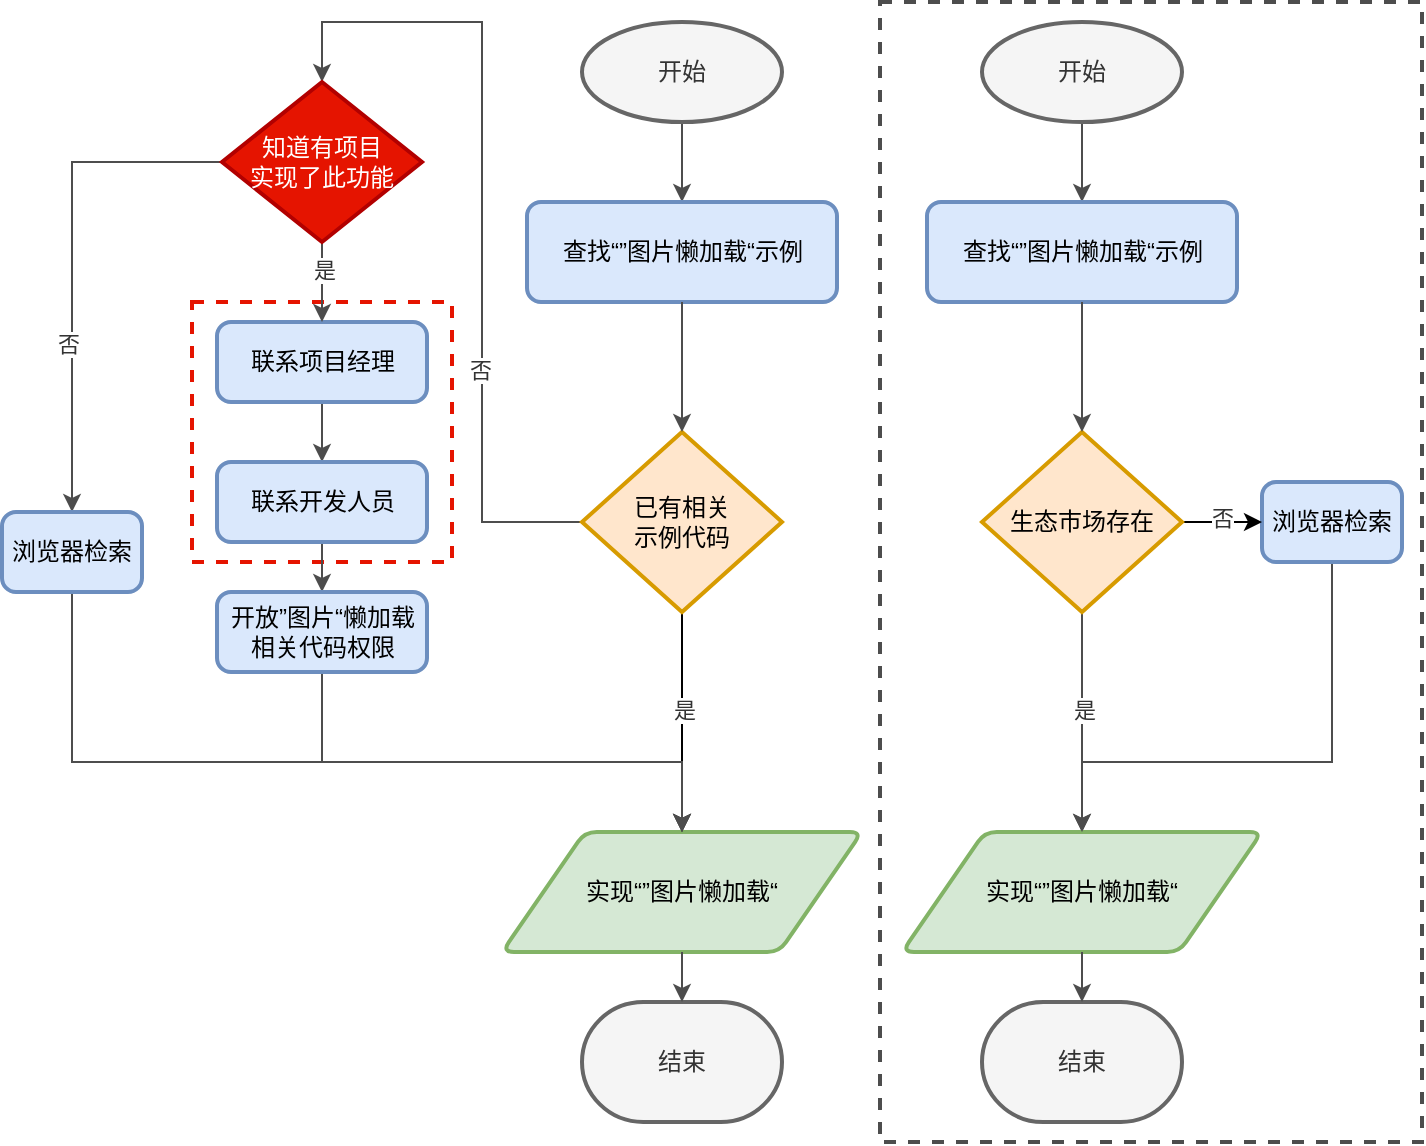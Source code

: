<mxfile version="24.0.7" type="github">
  <diagram name="第 1 页" id="DFeqoX7XoJ7h4Axd3I3a">
    <mxGraphModel dx="1434" dy="790" grid="1" gridSize="10" guides="1" tooltips="1" connect="1" arrows="1" fold="1" page="1" pageScale="1" pageWidth="827" pageHeight="1169" math="0" shadow="0">
      <root>
        <mxCell id="0" />
        <mxCell id="1" parent="0" />
        <mxCell id="LbwR-upbL5ASRbwtkVor-77" value="" style="whiteSpace=wrap;html=1;aspect=fixed;fillColor=none;fontColor=#ffffff;strokeColor=#E51400;dashed=1;strokeWidth=2;" parent="1" vertex="1">
          <mxGeometry x="125" y="260" width="130" height="130" as="geometry" />
        </mxCell>
        <mxCell id="LbwR-upbL5ASRbwtkVor-74" style="edgeStyle=orthogonalEdgeStyle;rounded=0;orthogonalLoop=1;jettySize=auto;html=1;exitX=0.5;exitY=1;exitDx=0;exitDy=0;entryX=0.5;entryY=0;entryDx=0;entryDy=0;fontColor=#333333;strokeColor=#4D4D4D;" parent="1" source="LbwR-upbL5ASRbwtkVor-4" target="LbwR-upbL5ASRbwtkVor-6" edge="1">
          <mxGeometry relative="1" as="geometry">
            <Array as="points">
              <mxPoint x="695" y="490" />
              <mxPoint x="570" y="490" />
            </Array>
          </mxGeometry>
        </mxCell>
        <mxCell id="LbwR-upbL5ASRbwtkVor-4" value="浏览器检索" style="rounded=1;whiteSpace=wrap;html=1;absoluteArcSize=1;arcSize=14;strokeWidth=2;fillColor=#dae8fc;strokeColor=#6c8ebf;" parent="1" vertex="1">
          <mxGeometry x="660" y="350" width="70" height="40" as="geometry" />
        </mxCell>
        <mxCell id="LbwR-upbL5ASRbwtkVor-6" value="实现“”图片懒加载“" style="shape=parallelogram;html=1;strokeWidth=2;perimeter=parallelogramPerimeter;whiteSpace=wrap;rounded=1;arcSize=12;size=0.23;fillColor=#d5e8d4;strokeColor=#82b366;" parent="1" vertex="1">
          <mxGeometry x="480" y="525" width="180" height="60" as="geometry" />
        </mxCell>
        <mxCell id="LbwR-upbL5ASRbwtkVor-19" value="" style="edgeStyle=orthogonalEdgeStyle;rounded=0;orthogonalLoop=1;jettySize=auto;html=1;fontColor=#333333;strokeColor=#4D4D4D;" parent="1" source="LbwR-upbL5ASRbwtkVor-7" edge="1">
          <mxGeometry relative="1" as="geometry">
            <mxPoint x="570" y="210" as="targetPoint" />
          </mxGeometry>
        </mxCell>
        <mxCell id="LbwR-upbL5ASRbwtkVor-7" value="开始" style="strokeWidth=2;html=1;shape=mxgraph.flowchart.start_1;whiteSpace=wrap;fontColor=#333333;fillColor=#f5f5f5;strokeColor=#666666;" parent="1" vertex="1">
          <mxGeometry x="520" y="120" width="100" height="50" as="geometry" />
        </mxCell>
        <mxCell id="LbwR-upbL5ASRbwtkVor-8" value="结束" style="strokeWidth=2;html=1;shape=mxgraph.flowchart.terminator;whiteSpace=wrap;fontColor=#333333;fillColor=#f5f5f5;strokeColor=#666666;" parent="1" vertex="1">
          <mxGeometry x="520" y="610" width="100" height="60" as="geometry" />
        </mxCell>
        <mxCell id="LbwR-upbL5ASRbwtkVor-13" value="" style="edgeStyle=orthogonalEdgeStyle;rounded=0;orthogonalLoop=1;jettySize=auto;html=1;fontColor=#333333;strokeColor=#4D4D4D;" parent="1" source="LbwR-upbL5ASRbwtkVor-10" target="LbwR-upbL5ASRbwtkVor-6" edge="1">
          <mxGeometry relative="1" as="geometry" />
        </mxCell>
        <mxCell id="LbwR-upbL5ASRbwtkVor-15" value="是" style="edgeLabel;html=1;align=center;verticalAlign=middle;resizable=0;points=[];fontColor=#333333;" parent="LbwR-upbL5ASRbwtkVor-13" vertex="1" connectable="0">
          <mxGeometry x="-0.111" y="1" relative="1" as="geometry">
            <mxPoint as="offset" />
          </mxGeometry>
        </mxCell>
        <mxCell id="LbwR-upbL5ASRbwtkVor-14" style="edgeStyle=orthogonalEdgeStyle;rounded=0;orthogonalLoop=1;jettySize=auto;html=1;exitX=1;exitY=0.5;exitDx=0;exitDy=0;exitPerimeter=0;entryX=0;entryY=0.5;entryDx=0;entryDy=0;fontColor=#333333;" parent="1" source="LbwR-upbL5ASRbwtkVor-10" target="LbwR-upbL5ASRbwtkVor-4" edge="1">
          <mxGeometry relative="1" as="geometry">
            <mxPoint x="670" y="345" as="targetPoint" />
          </mxGeometry>
        </mxCell>
        <mxCell id="LbwR-upbL5ASRbwtkVor-16" value="否" style="edgeLabel;html=1;align=center;verticalAlign=middle;resizable=0;points=[];fontColor=#333333;" parent="LbwR-upbL5ASRbwtkVor-14" vertex="1" connectable="0">
          <mxGeometry x="-0.006" y="1" relative="1" as="geometry">
            <mxPoint y="-1" as="offset" />
          </mxGeometry>
        </mxCell>
        <mxCell id="LbwR-upbL5ASRbwtkVor-10" value="生态市场存在" style="strokeWidth=2;html=1;shape=mxgraph.flowchart.decision;whiteSpace=wrap;fillColor=#ffe6cc;strokeColor=#d79b00;" parent="1" vertex="1">
          <mxGeometry x="520" y="325" width="100" height="90" as="geometry" />
        </mxCell>
        <mxCell id="LbwR-upbL5ASRbwtkVor-18" style="edgeStyle=orthogonalEdgeStyle;rounded=0;orthogonalLoop=1;jettySize=auto;html=1;exitX=0.5;exitY=1;exitDx=0;exitDy=0;entryX=0.5;entryY=0;entryDx=0;entryDy=0;entryPerimeter=0;fontColor=#333333;strokeColor=#4D4D4D;" parent="1" source="LbwR-upbL5ASRbwtkVor-6" target="LbwR-upbL5ASRbwtkVor-8" edge="1">
          <mxGeometry relative="1" as="geometry" />
        </mxCell>
        <mxCell id="LbwR-upbL5ASRbwtkVor-20" value="查找“”图片懒加载“示例" style="rounded=1;whiteSpace=wrap;html=1;absoluteArcSize=1;arcSize=14;strokeWidth=2;fillColor=#dae8fc;strokeColor=#6c8ebf;" parent="1" vertex="1">
          <mxGeometry x="492.5" y="210" width="155" height="50" as="geometry" />
        </mxCell>
        <mxCell id="LbwR-upbL5ASRbwtkVor-21" style="edgeStyle=orthogonalEdgeStyle;rounded=0;orthogonalLoop=1;jettySize=auto;html=1;exitX=0.5;exitY=1;exitDx=0;exitDy=0;entryX=0.5;entryY=0;entryDx=0;entryDy=0;entryPerimeter=0;fontColor=#333333;strokeColor=#4D4D4D;" parent="1" source="LbwR-upbL5ASRbwtkVor-20" target="LbwR-upbL5ASRbwtkVor-10" edge="1">
          <mxGeometry relative="1" as="geometry" />
        </mxCell>
        <mxCell id="LbwR-upbL5ASRbwtkVor-37" value="实现“”图片懒加载“" style="shape=parallelogram;html=1;strokeWidth=2;perimeter=parallelogramPerimeter;whiteSpace=wrap;rounded=1;arcSize=12;size=0.23;fillColor=#d5e8d4;strokeColor=#82b366;" parent="1" vertex="1">
          <mxGeometry x="280" y="525" width="180" height="60" as="geometry" />
        </mxCell>
        <mxCell id="LbwR-upbL5ASRbwtkVor-38" value="" style="edgeStyle=orthogonalEdgeStyle;rounded=0;orthogonalLoop=1;jettySize=auto;html=1;fontColor=#333333;strokeColor=#4D4D4D;" parent="1" source="LbwR-upbL5ASRbwtkVor-39" edge="1">
          <mxGeometry relative="1" as="geometry">
            <mxPoint x="370" y="210" as="targetPoint" />
          </mxGeometry>
        </mxCell>
        <mxCell id="LbwR-upbL5ASRbwtkVor-39" value="开始" style="strokeWidth=2;html=1;shape=mxgraph.flowchart.start_1;whiteSpace=wrap;fontColor=#333333;fillColor=#f5f5f5;strokeColor=#666666;" parent="1" vertex="1">
          <mxGeometry x="320" y="120" width="100" height="50" as="geometry" />
        </mxCell>
        <mxCell id="LbwR-upbL5ASRbwtkVor-40" value="结束" style="strokeWidth=2;html=1;shape=mxgraph.flowchart.terminator;whiteSpace=wrap;fontColor=#333333;fillColor=#f5f5f5;strokeColor=#666666;" parent="1" vertex="1">
          <mxGeometry x="320" y="610" width="100" height="60" as="geometry" />
        </mxCell>
        <mxCell id="LbwR-upbL5ASRbwtkVor-41" value="" style="edgeStyle=orthogonalEdgeStyle;rounded=0;orthogonalLoop=1;jettySize=auto;html=1;fontColor=#333333;" parent="1" source="LbwR-upbL5ASRbwtkVor-45" target="LbwR-upbL5ASRbwtkVor-37" edge="1">
          <mxGeometry relative="1" as="geometry" />
        </mxCell>
        <mxCell id="LbwR-upbL5ASRbwtkVor-42" value="是" style="edgeLabel;html=1;align=center;verticalAlign=middle;resizable=0;points=[];fontColor=#333333;" parent="LbwR-upbL5ASRbwtkVor-41" vertex="1" connectable="0">
          <mxGeometry x="-0.111" y="1" relative="1" as="geometry">
            <mxPoint as="offset" />
          </mxGeometry>
        </mxCell>
        <mxCell id="LbwR-upbL5ASRbwtkVor-49" style="edgeStyle=orthogonalEdgeStyle;rounded=0;orthogonalLoop=1;jettySize=auto;html=1;exitX=0;exitY=0.5;exitDx=0;exitDy=0;exitPerimeter=0;fontColor=#333333;strokeColor=#4D4D4D;" parent="1" source="LbwR-upbL5ASRbwtkVor-45" edge="1">
          <mxGeometry relative="1" as="geometry">
            <mxPoint x="190" y="150" as="targetPoint" />
            <Array as="points">
              <mxPoint x="270" y="370" />
              <mxPoint x="270" y="120" />
              <mxPoint x="190" y="120" />
            </Array>
          </mxGeometry>
        </mxCell>
        <mxCell id="LbwR-upbL5ASRbwtkVor-50" value="否" style="edgeLabel;html=1;align=center;verticalAlign=middle;resizable=0;points=[];fontColor=#333333;" parent="LbwR-upbL5ASRbwtkVor-49" vertex="1" connectable="0">
          <mxGeometry x="-0.382" y="1" relative="1" as="geometry">
            <mxPoint as="offset" />
          </mxGeometry>
        </mxCell>
        <mxCell id="LbwR-upbL5ASRbwtkVor-45" value="已有相关&lt;br&gt;示例代码" style="strokeWidth=2;html=1;shape=mxgraph.flowchart.decision;whiteSpace=wrap;fillColor=#ffe6cc;strokeColor=#d79b00;" parent="1" vertex="1">
          <mxGeometry x="320" y="325" width="100" height="90" as="geometry" />
        </mxCell>
        <mxCell id="LbwR-upbL5ASRbwtkVor-46" style="edgeStyle=orthogonalEdgeStyle;rounded=0;orthogonalLoop=1;jettySize=auto;html=1;exitX=0.5;exitY=1;exitDx=0;exitDy=0;entryX=0.5;entryY=0;entryDx=0;entryDy=0;entryPerimeter=0;fontColor=#333333;strokeColor=#4D4D4D;" parent="1" source="LbwR-upbL5ASRbwtkVor-37" target="LbwR-upbL5ASRbwtkVor-40" edge="1">
          <mxGeometry relative="1" as="geometry" />
        </mxCell>
        <mxCell id="LbwR-upbL5ASRbwtkVor-47" value="查找“”图片懒加载“示例" style="rounded=1;whiteSpace=wrap;html=1;absoluteArcSize=1;arcSize=14;strokeWidth=2;fillColor=#dae8fc;strokeColor=#6c8ebf;" parent="1" vertex="1">
          <mxGeometry x="292.5" y="210" width="155" height="50" as="geometry" />
        </mxCell>
        <mxCell id="LbwR-upbL5ASRbwtkVor-48" style="edgeStyle=orthogonalEdgeStyle;rounded=0;orthogonalLoop=1;jettySize=auto;html=1;exitX=0.5;exitY=1;exitDx=0;exitDy=0;entryX=0.5;entryY=0;entryDx=0;entryDy=0;entryPerimeter=0;fontColor=#333333;strokeColor=#4D4D4D;" parent="1" source="LbwR-upbL5ASRbwtkVor-47" target="LbwR-upbL5ASRbwtkVor-45" edge="1">
          <mxGeometry relative="1" as="geometry" />
        </mxCell>
        <mxCell id="LbwR-upbL5ASRbwtkVor-62" style="edgeStyle=orthogonalEdgeStyle;rounded=0;orthogonalLoop=1;jettySize=auto;html=1;exitX=0.5;exitY=1;exitDx=0;exitDy=0;entryX=0.5;entryY=0;entryDx=0;entryDy=0;fontColor=#333333;strokeColor=#4D4D4D;" parent="1" source="LbwR-upbL5ASRbwtkVor-51" target="LbwR-upbL5ASRbwtkVor-59" edge="1">
          <mxGeometry relative="1" as="geometry" />
        </mxCell>
        <mxCell id="LbwR-upbL5ASRbwtkVor-51" value="联系项目经理" style="rounded=1;whiteSpace=wrap;html=1;absoluteArcSize=1;arcSize=14;strokeWidth=2;fillColor=#dae8fc;strokeColor=#6c8ebf;" parent="1" vertex="1">
          <mxGeometry x="137.5" y="270" width="105" height="40" as="geometry" />
        </mxCell>
        <mxCell id="LbwR-upbL5ASRbwtkVor-53" style="edgeStyle=orthogonalEdgeStyle;rounded=0;orthogonalLoop=1;jettySize=auto;html=1;exitX=0.5;exitY=1;exitDx=0;exitDy=0;exitPerimeter=0;entryX=0.5;entryY=0;entryDx=0;entryDy=0;fontColor=#333333;strokeColor=#4D4D4D;" parent="1" source="LbwR-upbL5ASRbwtkVor-52" target="LbwR-upbL5ASRbwtkVor-51" edge="1">
          <mxGeometry relative="1" as="geometry" />
        </mxCell>
        <mxCell id="LbwR-upbL5ASRbwtkVor-57" value="是" style="edgeLabel;html=1;align=center;verticalAlign=middle;resizable=0;points=[];fontColor=#333333;" parent="LbwR-upbL5ASRbwtkVor-53" vertex="1" connectable="0">
          <mxGeometry x="-0.333" y="1" relative="1" as="geometry">
            <mxPoint as="offset" />
          </mxGeometry>
        </mxCell>
        <mxCell id="LbwR-upbL5ASRbwtkVor-55" style="edgeStyle=orthogonalEdgeStyle;rounded=0;orthogonalLoop=1;jettySize=auto;html=1;exitX=0;exitY=0.5;exitDx=0;exitDy=0;exitPerimeter=0;entryX=0.5;entryY=0;entryDx=0;entryDy=0;fontColor=#333333;strokeColor=#4D4D4D;" parent="1" source="LbwR-upbL5ASRbwtkVor-52" target="LbwR-upbL5ASRbwtkVor-54" edge="1">
          <mxGeometry relative="1" as="geometry" />
        </mxCell>
        <mxCell id="LbwR-upbL5ASRbwtkVor-56" value="否" style="edgeLabel;html=1;align=center;verticalAlign=middle;resizable=0;points=[];fontColor=#333333;" parent="LbwR-upbL5ASRbwtkVor-55" vertex="1" connectable="0">
          <mxGeometry x="0.322" y="-2" relative="1" as="geometry">
            <mxPoint as="offset" />
          </mxGeometry>
        </mxCell>
        <mxCell id="LbwR-upbL5ASRbwtkVor-52" value="知道有项目&lt;br&gt;实现了此功能" style="strokeWidth=2;html=1;shape=mxgraph.flowchart.decision;whiteSpace=wrap;fillColor=#e51400;strokeColor=#B20000;fontColor=#ffffff;" parent="1" vertex="1">
          <mxGeometry x="140" y="150" width="100" height="80" as="geometry" />
        </mxCell>
        <mxCell id="LbwR-upbL5ASRbwtkVor-71" style="edgeStyle=orthogonalEdgeStyle;rounded=0;orthogonalLoop=1;jettySize=auto;html=1;exitX=0.5;exitY=1;exitDx=0;exitDy=0;entryX=0.5;entryY=0;entryDx=0;entryDy=0;fontColor=#333333;strokeColor=#4D4D4D;" parent="1" source="LbwR-upbL5ASRbwtkVor-54" target="LbwR-upbL5ASRbwtkVor-37" edge="1">
          <mxGeometry relative="1" as="geometry">
            <Array as="points">
              <mxPoint x="65" y="490" />
              <mxPoint x="370" y="490" />
            </Array>
          </mxGeometry>
        </mxCell>
        <mxCell id="LbwR-upbL5ASRbwtkVor-54" value="浏览器检索" style="rounded=1;whiteSpace=wrap;html=1;absoluteArcSize=1;arcSize=14;strokeWidth=2;fillColor=#dae8fc;strokeColor=#6c8ebf;" parent="1" vertex="1">
          <mxGeometry x="30" y="365" width="70" height="40" as="geometry" />
        </mxCell>
        <mxCell id="LbwR-upbL5ASRbwtkVor-63" style="edgeStyle=orthogonalEdgeStyle;rounded=0;orthogonalLoop=1;jettySize=auto;html=1;exitX=0.5;exitY=1;exitDx=0;exitDy=0;entryX=0.5;entryY=0;entryDx=0;entryDy=0;fontColor=#333333;strokeColor=#4D4D4D;" parent="1" source="LbwR-upbL5ASRbwtkVor-59" target="LbwR-upbL5ASRbwtkVor-60" edge="1">
          <mxGeometry relative="1" as="geometry" />
        </mxCell>
        <mxCell id="LbwR-upbL5ASRbwtkVor-59" value="联系开发人员" style="rounded=1;whiteSpace=wrap;html=1;absoluteArcSize=1;arcSize=14;strokeWidth=2;fillColor=#dae8fc;strokeColor=#6c8ebf;" parent="1" vertex="1">
          <mxGeometry x="137.5" y="340" width="105" height="40" as="geometry" />
        </mxCell>
        <mxCell id="LbwR-upbL5ASRbwtkVor-72" style="edgeStyle=orthogonalEdgeStyle;rounded=0;orthogonalLoop=1;jettySize=auto;html=1;exitX=0.5;exitY=1;exitDx=0;exitDy=0;entryX=0.5;entryY=0;entryDx=0;entryDy=0;fontColor=#333333;strokeColor=#4D4D4D;" parent="1" source="LbwR-upbL5ASRbwtkVor-60" target="LbwR-upbL5ASRbwtkVor-37" edge="1">
          <mxGeometry relative="1" as="geometry">
            <Array as="points">
              <mxPoint x="190" y="490" />
              <mxPoint x="370" y="490" />
            </Array>
          </mxGeometry>
        </mxCell>
        <mxCell id="LbwR-upbL5ASRbwtkVor-60" value="开放”图片“懒加载相关代码权限" style="rounded=1;whiteSpace=wrap;html=1;absoluteArcSize=1;arcSize=14;strokeWidth=2;fillColor=#dae8fc;strokeColor=#6c8ebf;" parent="1" vertex="1">
          <mxGeometry x="137.5" y="405" width="105" height="40" as="geometry" />
        </mxCell>
        <mxCell id="LbwR-upbL5ASRbwtkVor-78" value="" style="rounded=0;whiteSpace=wrap;html=1;fillColor=none;dashed=1;strokeWidth=2;strokeColor=#4D4D4D;" parent="1" vertex="1">
          <mxGeometry x="469" y="110" width="271" height="570" as="geometry" />
        </mxCell>
      </root>
    </mxGraphModel>
  </diagram>
</mxfile>
